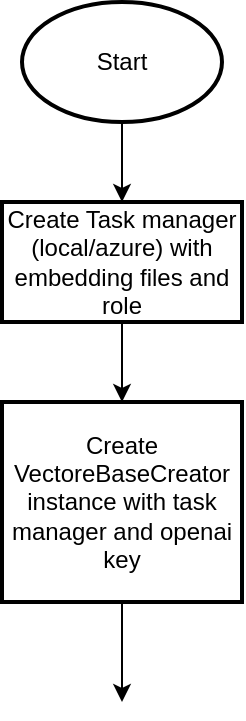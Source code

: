 <mxfile version="24.2.1" type="github">
  <diagram name="Page-1" id="AxZwYcspuDDrwGgdUPsC">
    <mxGraphModel dx="1434" dy="772" grid="1" gridSize="10" guides="1" tooltips="1" connect="1" arrows="1" fold="1" page="1" pageScale="1" pageWidth="1169" pageHeight="1654" math="0" shadow="0">
      <root>
        <mxCell id="0" />
        <mxCell id="1" parent="0" />
        <mxCell id="pKpCfog6l4TZnGH4a5bt-8" value="Start" style="strokeWidth=2;html=1;shape=mxgraph.flowchart.start_1;whiteSpace=wrap;" vertex="1" parent="1">
          <mxGeometry x="490" y="20" width="100" height="60" as="geometry" />
        </mxCell>
        <mxCell id="pKpCfog6l4TZnGH4a5bt-9" value="" style="edgeStyle=orthogonalEdgeStyle;rounded=0;orthogonalLoop=1;jettySize=auto;html=1;" edge="1" parent="1" source="pKpCfog6l4TZnGH4a5bt-10" target="pKpCfog6l4TZnGH4a5bt-15">
          <mxGeometry relative="1" as="geometry" />
        </mxCell>
        <mxCell id="pKpCfog6l4TZnGH4a5bt-10" value="Create Task manager (local/azure) with embedding files and role" style="whiteSpace=wrap;html=1;strokeWidth=2;" vertex="1" parent="1">
          <mxGeometry x="480" y="120" width="120" height="60" as="geometry" />
        </mxCell>
        <mxCell id="pKpCfog6l4TZnGH4a5bt-12" value="" style="endArrow=classic;html=1;rounded=0;exitX=0.5;exitY=1;exitDx=0;exitDy=0;exitPerimeter=0;" edge="1" parent="1" source="pKpCfog6l4TZnGH4a5bt-8" target="pKpCfog6l4TZnGH4a5bt-10">
          <mxGeometry width="50" height="50" relative="1" as="geometry">
            <mxPoint x="540" y="150" as="sourcePoint" />
            <mxPoint x="540" y="120" as="targetPoint" />
          </mxGeometry>
        </mxCell>
        <mxCell id="pKpCfog6l4TZnGH4a5bt-14" value="" style="edgeStyle=orthogonalEdgeStyle;rounded=0;orthogonalLoop=1;jettySize=auto;html=1;" edge="1" parent="1" source="pKpCfog6l4TZnGH4a5bt-15">
          <mxGeometry relative="1" as="geometry">
            <mxPoint x="540" y="370" as="targetPoint" />
          </mxGeometry>
        </mxCell>
        <mxCell id="pKpCfog6l4TZnGH4a5bt-15" value="Create VectoreBaseCreator instance with task manager and openai key" style="whiteSpace=wrap;html=1;strokeWidth=2;" vertex="1" parent="1">
          <mxGeometry x="480" y="220" width="120" height="100" as="geometry" />
        </mxCell>
        <mxCell id="pKpCfog6l4TZnGH4a5bt-16" style="edgeStyle=orthogonalEdgeStyle;rounded=0;orthogonalLoop=1;jettySize=auto;html=1;exitX=0.5;exitY=1;exitDx=0;exitDy=0;" edge="1" parent="1" source="pKpCfog6l4TZnGH4a5bt-15" target="pKpCfog6l4TZnGH4a5bt-15">
          <mxGeometry relative="1" as="geometry" />
        </mxCell>
      </root>
    </mxGraphModel>
  </diagram>
</mxfile>
